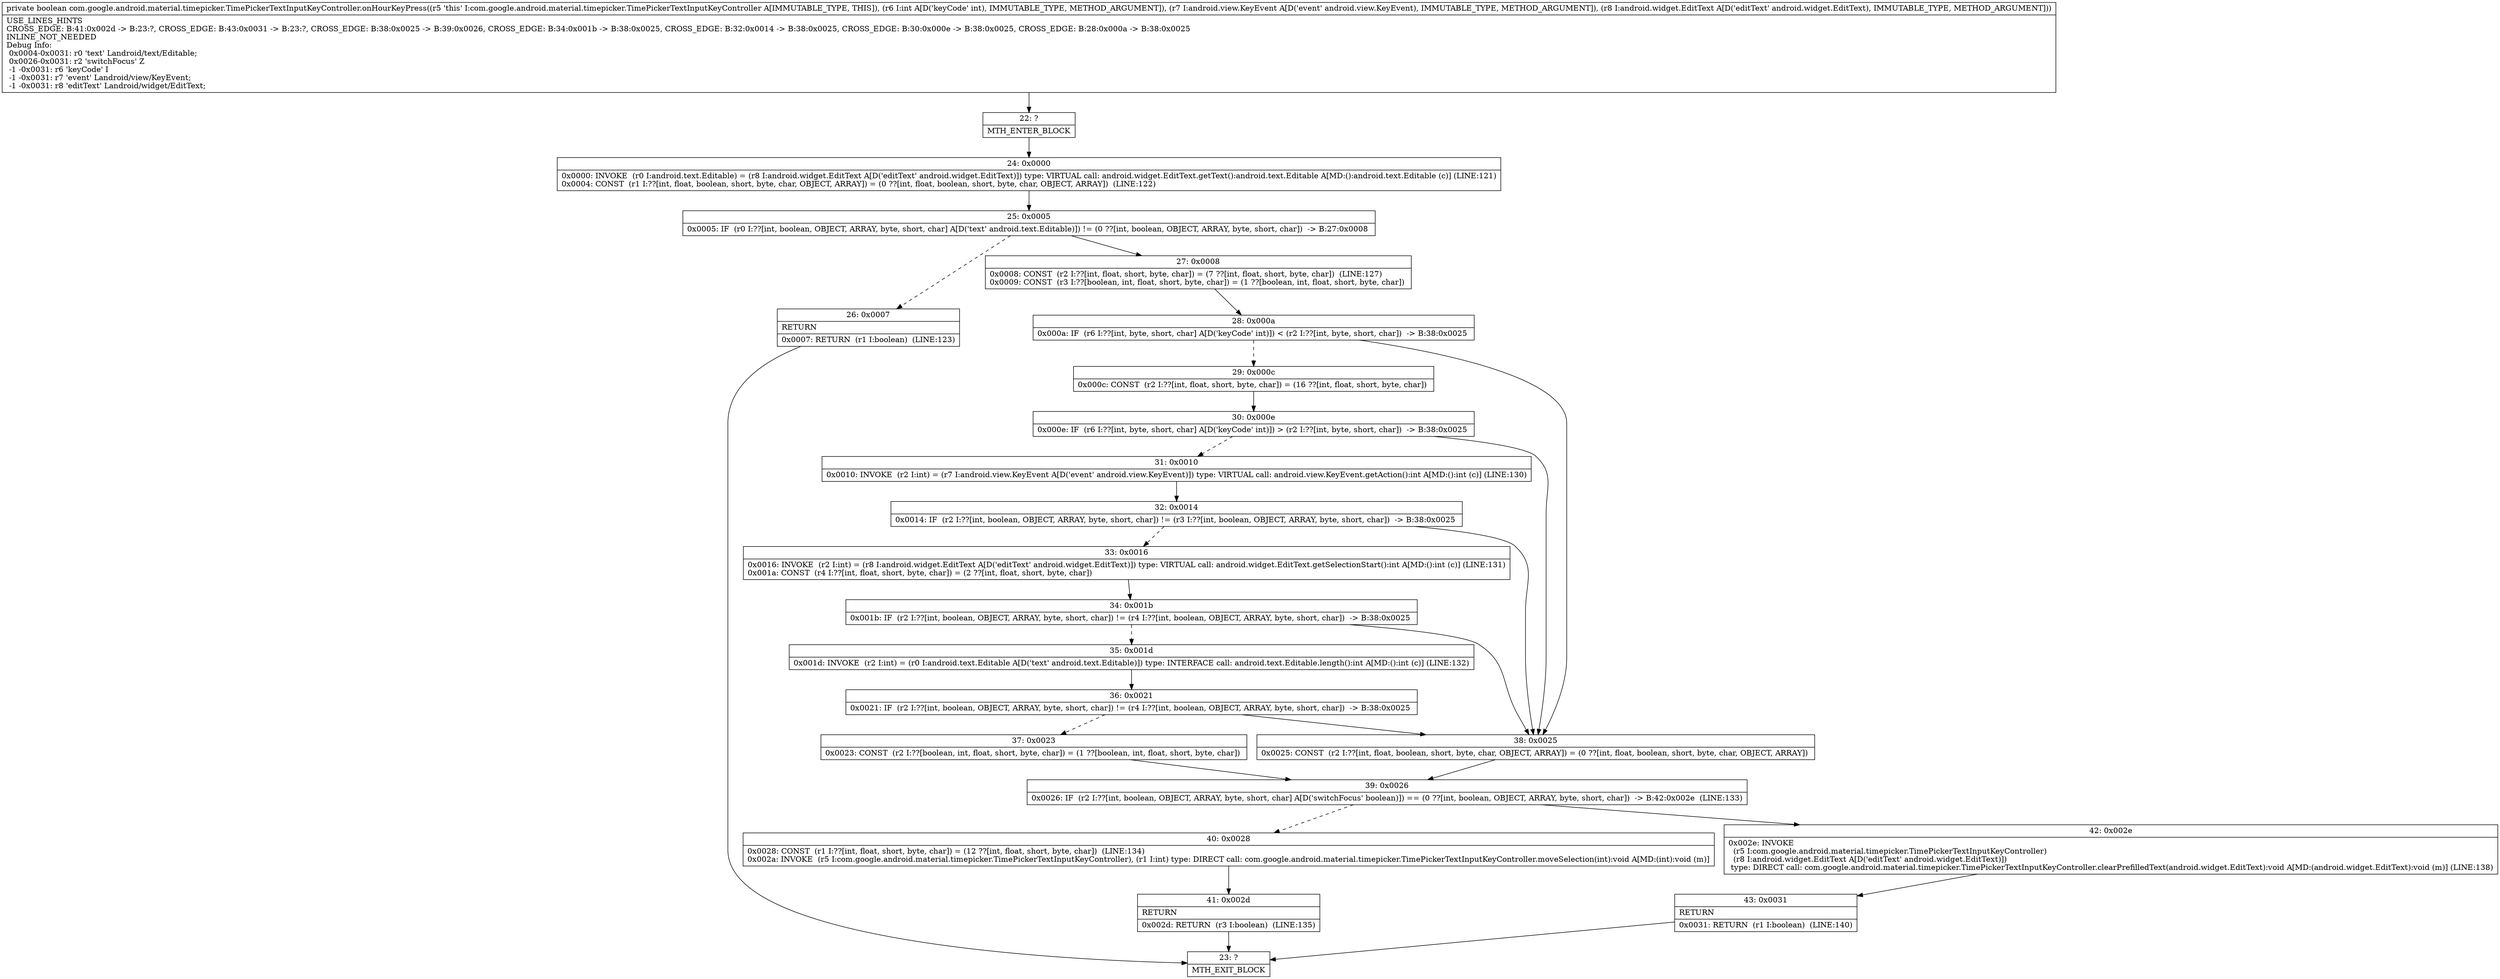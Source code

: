 digraph "CFG forcom.google.android.material.timepicker.TimePickerTextInputKeyController.onHourKeyPress(ILandroid\/view\/KeyEvent;Landroid\/widget\/EditText;)Z" {
Node_22 [shape=record,label="{22\:\ ?|MTH_ENTER_BLOCK\l}"];
Node_24 [shape=record,label="{24\:\ 0x0000|0x0000: INVOKE  (r0 I:android.text.Editable) = (r8 I:android.widget.EditText A[D('editText' android.widget.EditText)]) type: VIRTUAL call: android.widget.EditText.getText():android.text.Editable A[MD:():android.text.Editable (c)] (LINE:121)\l0x0004: CONST  (r1 I:??[int, float, boolean, short, byte, char, OBJECT, ARRAY]) = (0 ??[int, float, boolean, short, byte, char, OBJECT, ARRAY])  (LINE:122)\l}"];
Node_25 [shape=record,label="{25\:\ 0x0005|0x0005: IF  (r0 I:??[int, boolean, OBJECT, ARRAY, byte, short, char] A[D('text' android.text.Editable)]) != (0 ??[int, boolean, OBJECT, ARRAY, byte, short, char])  \-\> B:27:0x0008 \l}"];
Node_26 [shape=record,label="{26\:\ 0x0007|RETURN\l|0x0007: RETURN  (r1 I:boolean)  (LINE:123)\l}"];
Node_23 [shape=record,label="{23\:\ ?|MTH_EXIT_BLOCK\l}"];
Node_27 [shape=record,label="{27\:\ 0x0008|0x0008: CONST  (r2 I:??[int, float, short, byte, char]) = (7 ??[int, float, short, byte, char])  (LINE:127)\l0x0009: CONST  (r3 I:??[boolean, int, float, short, byte, char]) = (1 ??[boolean, int, float, short, byte, char]) \l}"];
Node_28 [shape=record,label="{28\:\ 0x000a|0x000a: IF  (r6 I:??[int, byte, short, char] A[D('keyCode' int)]) \< (r2 I:??[int, byte, short, char])  \-\> B:38:0x0025 \l}"];
Node_29 [shape=record,label="{29\:\ 0x000c|0x000c: CONST  (r2 I:??[int, float, short, byte, char]) = (16 ??[int, float, short, byte, char]) \l}"];
Node_30 [shape=record,label="{30\:\ 0x000e|0x000e: IF  (r6 I:??[int, byte, short, char] A[D('keyCode' int)]) \> (r2 I:??[int, byte, short, char])  \-\> B:38:0x0025 \l}"];
Node_31 [shape=record,label="{31\:\ 0x0010|0x0010: INVOKE  (r2 I:int) = (r7 I:android.view.KeyEvent A[D('event' android.view.KeyEvent)]) type: VIRTUAL call: android.view.KeyEvent.getAction():int A[MD:():int (c)] (LINE:130)\l}"];
Node_32 [shape=record,label="{32\:\ 0x0014|0x0014: IF  (r2 I:??[int, boolean, OBJECT, ARRAY, byte, short, char]) != (r3 I:??[int, boolean, OBJECT, ARRAY, byte, short, char])  \-\> B:38:0x0025 \l}"];
Node_33 [shape=record,label="{33\:\ 0x0016|0x0016: INVOKE  (r2 I:int) = (r8 I:android.widget.EditText A[D('editText' android.widget.EditText)]) type: VIRTUAL call: android.widget.EditText.getSelectionStart():int A[MD:():int (c)] (LINE:131)\l0x001a: CONST  (r4 I:??[int, float, short, byte, char]) = (2 ??[int, float, short, byte, char]) \l}"];
Node_34 [shape=record,label="{34\:\ 0x001b|0x001b: IF  (r2 I:??[int, boolean, OBJECT, ARRAY, byte, short, char]) != (r4 I:??[int, boolean, OBJECT, ARRAY, byte, short, char])  \-\> B:38:0x0025 \l}"];
Node_35 [shape=record,label="{35\:\ 0x001d|0x001d: INVOKE  (r2 I:int) = (r0 I:android.text.Editable A[D('text' android.text.Editable)]) type: INTERFACE call: android.text.Editable.length():int A[MD:():int (c)] (LINE:132)\l}"];
Node_36 [shape=record,label="{36\:\ 0x0021|0x0021: IF  (r2 I:??[int, boolean, OBJECT, ARRAY, byte, short, char]) != (r4 I:??[int, boolean, OBJECT, ARRAY, byte, short, char])  \-\> B:38:0x0025 \l}"];
Node_37 [shape=record,label="{37\:\ 0x0023|0x0023: CONST  (r2 I:??[boolean, int, float, short, byte, char]) = (1 ??[boolean, int, float, short, byte, char]) \l}"];
Node_39 [shape=record,label="{39\:\ 0x0026|0x0026: IF  (r2 I:??[int, boolean, OBJECT, ARRAY, byte, short, char] A[D('switchFocus' boolean)]) == (0 ??[int, boolean, OBJECT, ARRAY, byte, short, char])  \-\> B:42:0x002e  (LINE:133)\l}"];
Node_40 [shape=record,label="{40\:\ 0x0028|0x0028: CONST  (r1 I:??[int, float, short, byte, char]) = (12 ??[int, float, short, byte, char])  (LINE:134)\l0x002a: INVOKE  (r5 I:com.google.android.material.timepicker.TimePickerTextInputKeyController), (r1 I:int) type: DIRECT call: com.google.android.material.timepicker.TimePickerTextInputKeyController.moveSelection(int):void A[MD:(int):void (m)]\l}"];
Node_41 [shape=record,label="{41\:\ 0x002d|RETURN\l|0x002d: RETURN  (r3 I:boolean)  (LINE:135)\l}"];
Node_42 [shape=record,label="{42\:\ 0x002e|0x002e: INVOKE  \l  (r5 I:com.google.android.material.timepicker.TimePickerTextInputKeyController)\l  (r8 I:android.widget.EditText A[D('editText' android.widget.EditText)])\l type: DIRECT call: com.google.android.material.timepicker.TimePickerTextInputKeyController.clearPrefilledText(android.widget.EditText):void A[MD:(android.widget.EditText):void (m)] (LINE:138)\l}"];
Node_43 [shape=record,label="{43\:\ 0x0031|RETURN\l|0x0031: RETURN  (r1 I:boolean)  (LINE:140)\l}"];
Node_38 [shape=record,label="{38\:\ 0x0025|0x0025: CONST  (r2 I:??[int, float, boolean, short, byte, char, OBJECT, ARRAY]) = (0 ??[int, float, boolean, short, byte, char, OBJECT, ARRAY]) \l}"];
MethodNode[shape=record,label="{private boolean com.google.android.material.timepicker.TimePickerTextInputKeyController.onHourKeyPress((r5 'this' I:com.google.android.material.timepicker.TimePickerTextInputKeyController A[IMMUTABLE_TYPE, THIS]), (r6 I:int A[D('keyCode' int), IMMUTABLE_TYPE, METHOD_ARGUMENT]), (r7 I:android.view.KeyEvent A[D('event' android.view.KeyEvent), IMMUTABLE_TYPE, METHOD_ARGUMENT]), (r8 I:android.widget.EditText A[D('editText' android.widget.EditText), IMMUTABLE_TYPE, METHOD_ARGUMENT]))  | USE_LINES_HINTS\lCROSS_EDGE: B:41:0x002d \-\> B:23:?, CROSS_EDGE: B:43:0x0031 \-\> B:23:?, CROSS_EDGE: B:38:0x0025 \-\> B:39:0x0026, CROSS_EDGE: B:34:0x001b \-\> B:38:0x0025, CROSS_EDGE: B:32:0x0014 \-\> B:38:0x0025, CROSS_EDGE: B:30:0x000e \-\> B:38:0x0025, CROSS_EDGE: B:28:0x000a \-\> B:38:0x0025\lINLINE_NOT_NEEDED\lDebug Info:\l  0x0004\-0x0031: r0 'text' Landroid\/text\/Editable;\l  0x0026\-0x0031: r2 'switchFocus' Z\l  \-1 \-0x0031: r6 'keyCode' I\l  \-1 \-0x0031: r7 'event' Landroid\/view\/KeyEvent;\l  \-1 \-0x0031: r8 'editText' Landroid\/widget\/EditText;\l}"];
MethodNode -> Node_22;Node_22 -> Node_24;
Node_24 -> Node_25;
Node_25 -> Node_26[style=dashed];
Node_25 -> Node_27;
Node_26 -> Node_23;
Node_27 -> Node_28;
Node_28 -> Node_29[style=dashed];
Node_28 -> Node_38;
Node_29 -> Node_30;
Node_30 -> Node_31[style=dashed];
Node_30 -> Node_38;
Node_31 -> Node_32;
Node_32 -> Node_33[style=dashed];
Node_32 -> Node_38;
Node_33 -> Node_34;
Node_34 -> Node_35[style=dashed];
Node_34 -> Node_38;
Node_35 -> Node_36;
Node_36 -> Node_37[style=dashed];
Node_36 -> Node_38;
Node_37 -> Node_39;
Node_39 -> Node_40[style=dashed];
Node_39 -> Node_42;
Node_40 -> Node_41;
Node_41 -> Node_23;
Node_42 -> Node_43;
Node_43 -> Node_23;
Node_38 -> Node_39;
}

